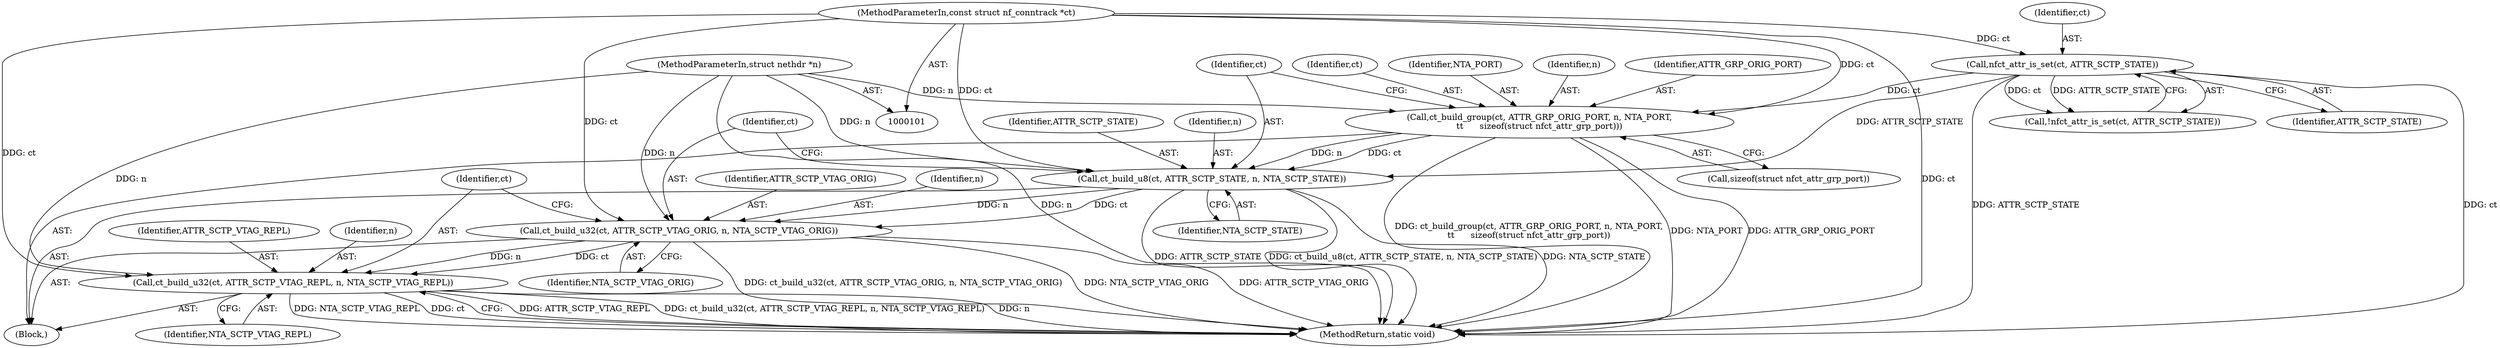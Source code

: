 digraph "0_netfilter_c392c159605956c7bd4a264ab4490e2b2704c0cd_1@pointer" {
"1000123" [label="(Call,ct_build_u32(ct, ATTR_SCTP_VTAG_ORIG, n, NTA_SCTP_VTAG_ORIG))"];
"1000118" [label="(Call,ct_build_u8(ct, ATTR_SCTP_STATE, n, NTA_SCTP_STATE))"];
"1000111" [label="(Call,ct_build_group(ct, ATTR_GRP_ORIG_PORT, n, NTA_PORT,\n\t\t      sizeof(struct nfct_attr_grp_port)))"];
"1000107" [label="(Call,nfct_attr_is_set(ct, ATTR_SCTP_STATE))"];
"1000102" [label="(MethodParameterIn,const struct nf_conntrack *ct)"];
"1000103" [label="(MethodParameterIn,struct nethdr *n)"];
"1000128" [label="(Call,ct_build_u32(ct, ATTR_SCTP_VTAG_REPL, n, NTA_SCTP_VTAG_REPL))"];
"1000121" [label="(Identifier,n)"];
"1000104" [label="(Block,)"];
"1000126" [label="(Identifier,n)"];
"1000124" [label="(Identifier,ct)"];
"1000107" [label="(Call,nfct_attr_is_set(ct, ATTR_SCTP_STATE))"];
"1000114" [label="(Identifier,n)"];
"1000113" [label="(Identifier,ATTR_GRP_ORIG_PORT)"];
"1000132" [label="(Identifier,NTA_SCTP_VTAG_REPL)"];
"1000112" [label="(Identifier,ct)"];
"1000106" [label="(Call,!nfct_attr_is_set(ct, ATTR_SCTP_STATE))"];
"1000103" [label="(MethodParameterIn,struct nethdr *n)"];
"1000130" [label="(Identifier,ATTR_SCTP_VTAG_REPL)"];
"1000115" [label="(Identifier,NTA_PORT)"];
"1000122" [label="(Identifier,NTA_SCTP_STATE)"];
"1000129" [label="(Identifier,ct)"];
"1000116" [label="(Call,sizeof(struct nfct_attr_grp_port))"];
"1000131" [label="(Identifier,n)"];
"1000118" [label="(Call,ct_build_u8(ct, ATTR_SCTP_STATE, n, NTA_SCTP_STATE))"];
"1000111" [label="(Call,ct_build_group(ct, ATTR_GRP_ORIG_PORT, n, NTA_PORT,\n\t\t      sizeof(struct nfct_attr_grp_port)))"];
"1000102" [label="(MethodParameterIn,const struct nf_conntrack *ct)"];
"1000133" [label="(MethodReturn,static void)"];
"1000119" [label="(Identifier,ct)"];
"1000120" [label="(Identifier,ATTR_SCTP_STATE)"];
"1000127" [label="(Identifier,NTA_SCTP_VTAG_ORIG)"];
"1000109" [label="(Identifier,ATTR_SCTP_STATE)"];
"1000108" [label="(Identifier,ct)"];
"1000123" [label="(Call,ct_build_u32(ct, ATTR_SCTP_VTAG_ORIG, n, NTA_SCTP_VTAG_ORIG))"];
"1000125" [label="(Identifier,ATTR_SCTP_VTAG_ORIG)"];
"1000128" [label="(Call,ct_build_u32(ct, ATTR_SCTP_VTAG_REPL, n, NTA_SCTP_VTAG_REPL))"];
"1000123" -> "1000104"  [label="AST: "];
"1000123" -> "1000127"  [label="CFG: "];
"1000124" -> "1000123"  [label="AST: "];
"1000125" -> "1000123"  [label="AST: "];
"1000126" -> "1000123"  [label="AST: "];
"1000127" -> "1000123"  [label="AST: "];
"1000129" -> "1000123"  [label="CFG: "];
"1000123" -> "1000133"  [label="DDG: ATTR_SCTP_VTAG_ORIG"];
"1000123" -> "1000133"  [label="DDG: NTA_SCTP_VTAG_ORIG"];
"1000123" -> "1000133"  [label="DDG: ct_build_u32(ct, ATTR_SCTP_VTAG_ORIG, n, NTA_SCTP_VTAG_ORIG)"];
"1000118" -> "1000123"  [label="DDG: ct"];
"1000118" -> "1000123"  [label="DDG: n"];
"1000102" -> "1000123"  [label="DDG: ct"];
"1000103" -> "1000123"  [label="DDG: n"];
"1000123" -> "1000128"  [label="DDG: ct"];
"1000123" -> "1000128"  [label="DDG: n"];
"1000118" -> "1000104"  [label="AST: "];
"1000118" -> "1000122"  [label="CFG: "];
"1000119" -> "1000118"  [label="AST: "];
"1000120" -> "1000118"  [label="AST: "];
"1000121" -> "1000118"  [label="AST: "];
"1000122" -> "1000118"  [label="AST: "];
"1000124" -> "1000118"  [label="CFG: "];
"1000118" -> "1000133"  [label="DDG: ct_build_u8(ct, ATTR_SCTP_STATE, n, NTA_SCTP_STATE)"];
"1000118" -> "1000133"  [label="DDG: NTA_SCTP_STATE"];
"1000118" -> "1000133"  [label="DDG: ATTR_SCTP_STATE"];
"1000111" -> "1000118"  [label="DDG: ct"];
"1000111" -> "1000118"  [label="DDG: n"];
"1000102" -> "1000118"  [label="DDG: ct"];
"1000107" -> "1000118"  [label="DDG: ATTR_SCTP_STATE"];
"1000103" -> "1000118"  [label="DDG: n"];
"1000111" -> "1000104"  [label="AST: "];
"1000111" -> "1000116"  [label="CFG: "];
"1000112" -> "1000111"  [label="AST: "];
"1000113" -> "1000111"  [label="AST: "];
"1000114" -> "1000111"  [label="AST: "];
"1000115" -> "1000111"  [label="AST: "];
"1000116" -> "1000111"  [label="AST: "];
"1000119" -> "1000111"  [label="CFG: "];
"1000111" -> "1000133"  [label="DDG: NTA_PORT"];
"1000111" -> "1000133"  [label="DDG: ATTR_GRP_ORIG_PORT"];
"1000111" -> "1000133"  [label="DDG: ct_build_group(ct, ATTR_GRP_ORIG_PORT, n, NTA_PORT,\n\t\t      sizeof(struct nfct_attr_grp_port))"];
"1000107" -> "1000111"  [label="DDG: ct"];
"1000102" -> "1000111"  [label="DDG: ct"];
"1000103" -> "1000111"  [label="DDG: n"];
"1000107" -> "1000106"  [label="AST: "];
"1000107" -> "1000109"  [label="CFG: "];
"1000108" -> "1000107"  [label="AST: "];
"1000109" -> "1000107"  [label="AST: "];
"1000106" -> "1000107"  [label="CFG: "];
"1000107" -> "1000133"  [label="DDG: ct"];
"1000107" -> "1000133"  [label="DDG: ATTR_SCTP_STATE"];
"1000107" -> "1000106"  [label="DDG: ct"];
"1000107" -> "1000106"  [label="DDG: ATTR_SCTP_STATE"];
"1000102" -> "1000107"  [label="DDG: ct"];
"1000102" -> "1000101"  [label="AST: "];
"1000102" -> "1000133"  [label="DDG: ct"];
"1000102" -> "1000128"  [label="DDG: ct"];
"1000103" -> "1000101"  [label="AST: "];
"1000103" -> "1000133"  [label="DDG: n"];
"1000103" -> "1000128"  [label="DDG: n"];
"1000128" -> "1000104"  [label="AST: "];
"1000128" -> "1000132"  [label="CFG: "];
"1000129" -> "1000128"  [label="AST: "];
"1000130" -> "1000128"  [label="AST: "];
"1000131" -> "1000128"  [label="AST: "];
"1000132" -> "1000128"  [label="AST: "];
"1000133" -> "1000128"  [label="CFG: "];
"1000128" -> "1000133"  [label="DDG: ATTR_SCTP_VTAG_REPL"];
"1000128" -> "1000133"  [label="DDG: ct_build_u32(ct, ATTR_SCTP_VTAG_REPL, n, NTA_SCTP_VTAG_REPL)"];
"1000128" -> "1000133"  [label="DDG: n"];
"1000128" -> "1000133"  [label="DDG: NTA_SCTP_VTAG_REPL"];
"1000128" -> "1000133"  [label="DDG: ct"];
}

